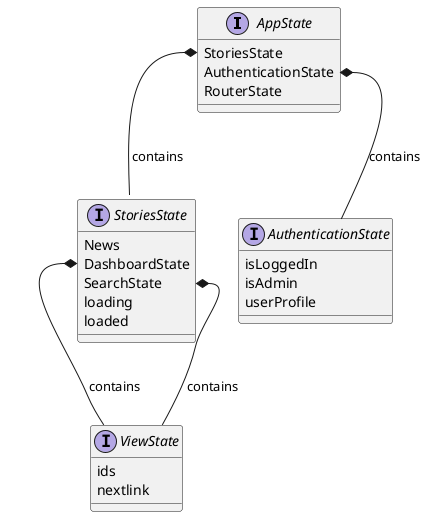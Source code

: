 @startuml
interface AppState{
    StoriesState
    AuthenticationState
    RouterState
}

interface StoriesState{
    News
    DashboardState
    SearchState
    loading
    loaded
}

interface ViewState{
    ids
    nextlink
}

interface AuthenticationState{
    isLoggedIn
    isAdmin
    userProfile
}

AppState::StoriesState *-- StoriesState : contains
AppState::AuthenticationState *-- AuthenticationState : contains
StoriesState::DashboardState *-- ViewState : contains
StoriesState::SearchState *-- ViewState : contains
@enduml